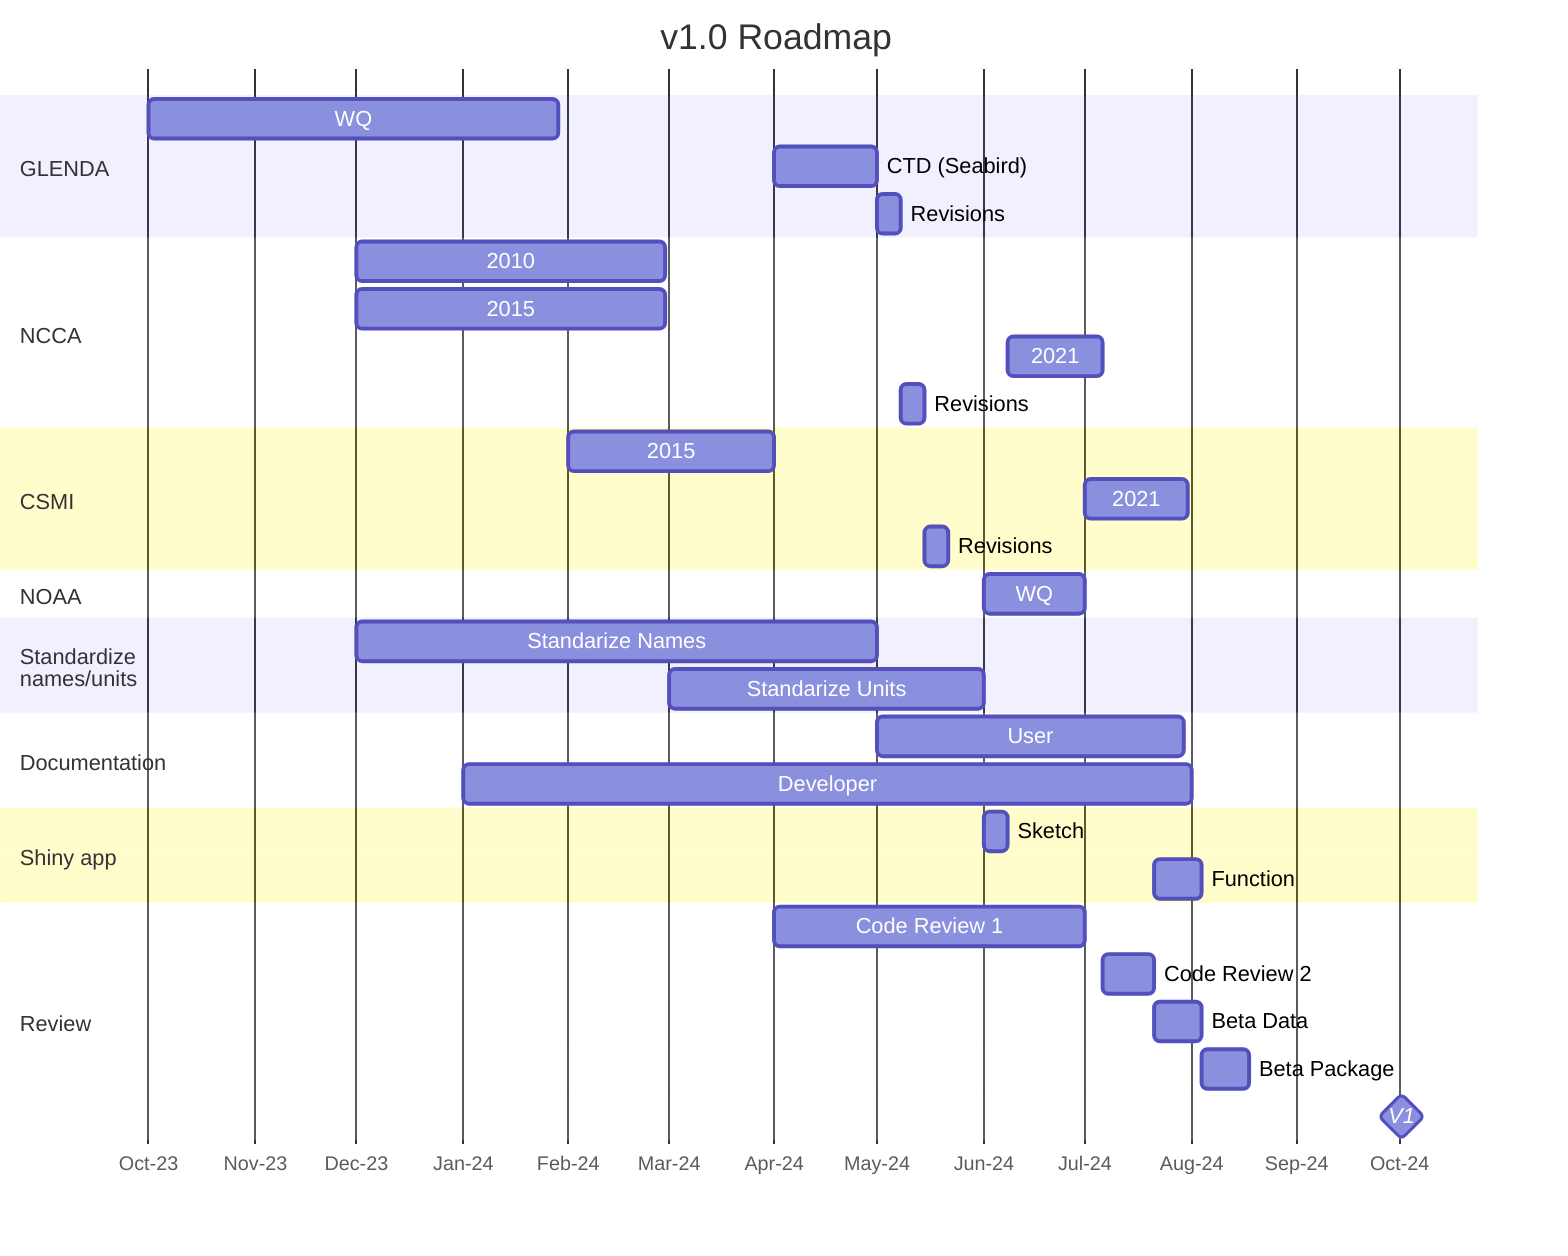 gantt
%% Finish hreview, Documentation, Beta testing data, and GUI
%% Data permissions
    title v1.0 Roadmap
    dateFormat YYYY-MM
    axisFormat %b-%y
    section GLENDA
        WQ      :glendawq, 2023-10, 120d
        CTD (Seabird)    :glendactd, 2024-04, 30d
        Revisions : glendarevise, 2024-05, 1w
    section NCCA 
        2010 :ncca2010, 2023-12, 90d
        2015 :ncca2015, 2023-12, 90d
        2021 :ncca2021, after shinySketch, 4w
        Revisions : nccarevise, after glendarevise, 1w
    section CSMI 
        2015 :csmi2015, 2024-02, 60d
        2021 :csmi2021, 2024-07, 30d
        Revisions : csmirevise, after nccarevise, 1w
    section NOAA 
        WQ : NOAAWQ, 2024-06, 30d
    section Standardize <br> names/units
        Standarize Names :2023-12, 2024-05
        Standarize Units :2024-03, 2024-06
    section Documentation 
        User : userDoc, 2024-05, 90d 
        Developer : devDoc, 2024-01, 2024-08 
    section Shiny app
        Sketch : shinySketch, 2024-06, 1w
        Function : shiny, after cr2 , 2w
    section Review
        Code Review 1 :cr1, 2024-04, 2024-07
        Code Review 2 :cr2, after ncca2021 , 15d
        Beta Data: betaData, after cr2, 2w
        Beta Package: betaPackage, after betaData, 2w
        V1 : milestone, v1, 2024-10, 1d